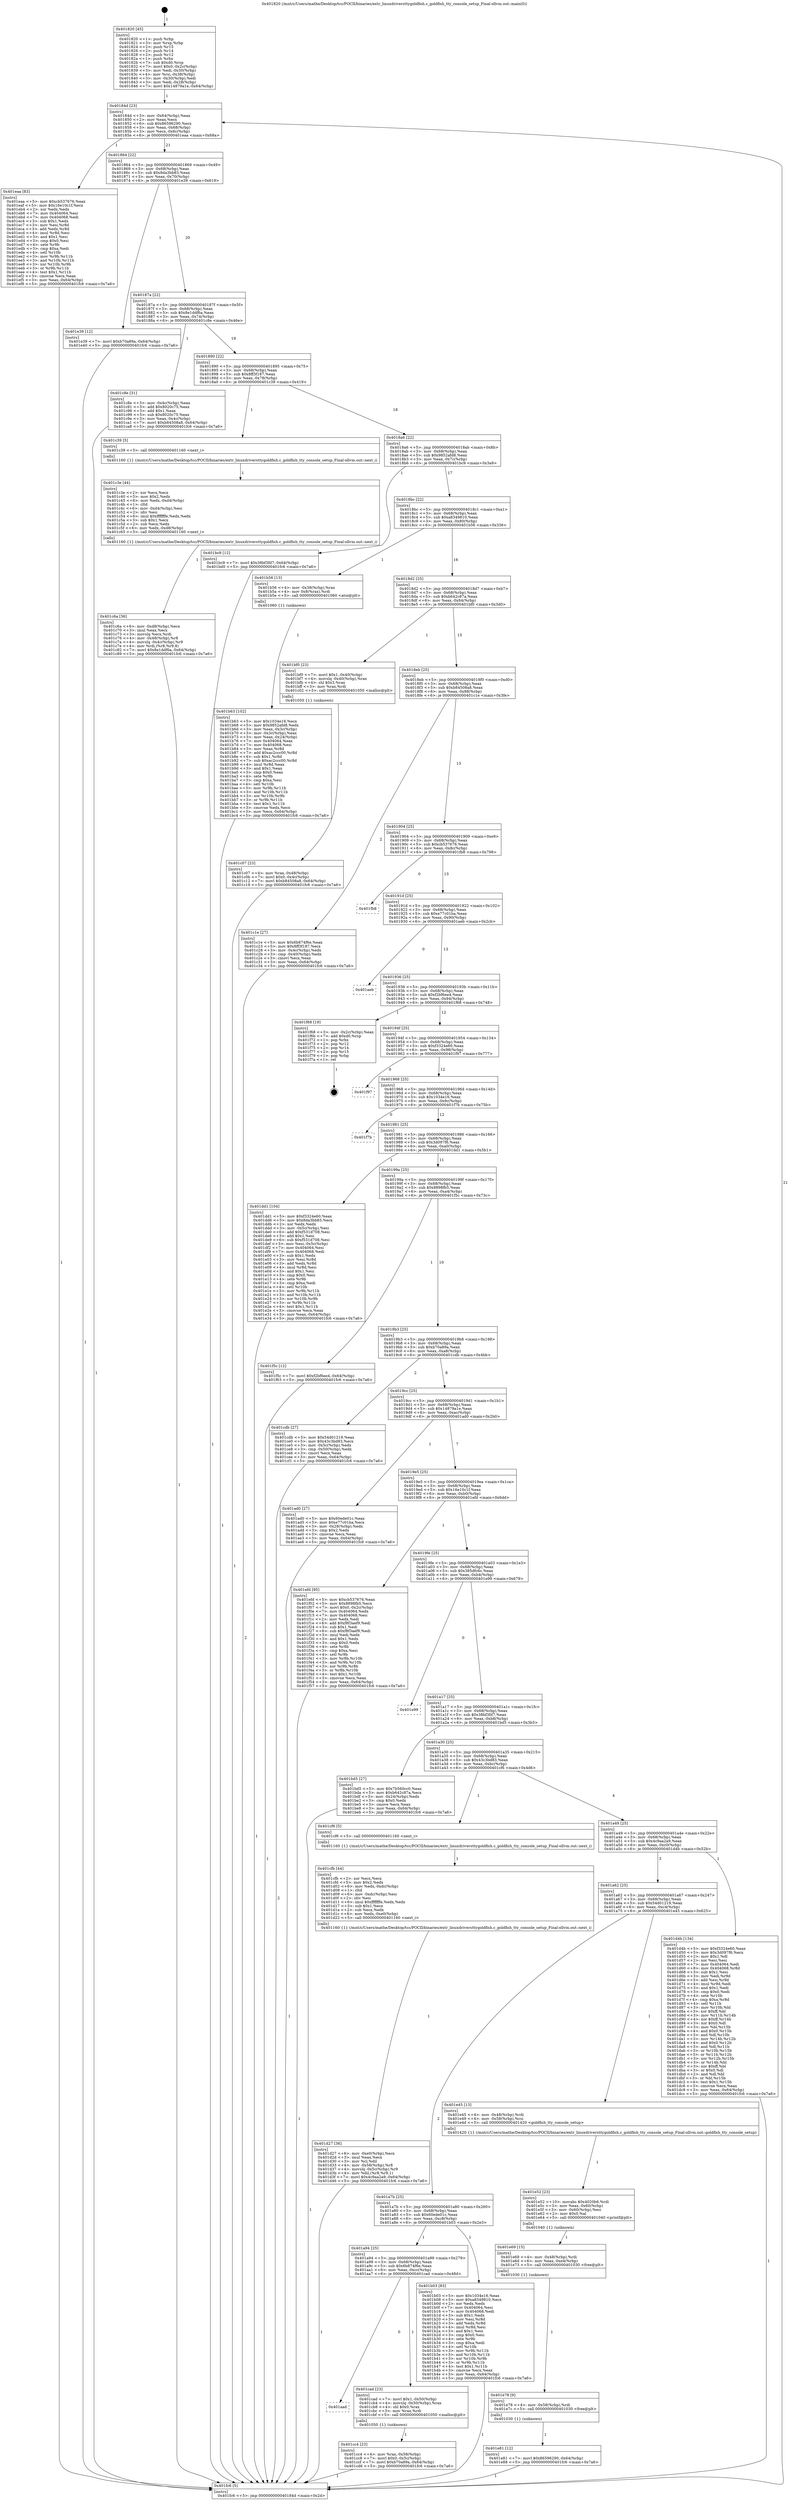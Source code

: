 digraph "0x401820" {
  label = "0x401820 (/mnt/c/Users/mathe/Desktop/tcc/POCII/binaries/extr_linuxdriversttygoldfish.c_goldfish_tty_console_setup_Final-ollvm.out::main(0))"
  labelloc = "t"
  node[shape=record]

  Entry [label="",width=0.3,height=0.3,shape=circle,fillcolor=black,style=filled]
  "0x40184d" [label="{
     0x40184d [23]\l
     | [instrs]\l
     &nbsp;&nbsp;0x40184d \<+3\>: mov -0x64(%rbp),%eax\l
     &nbsp;&nbsp;0x401850 \<+2\>: mov %eax,%ecx\l
     &nbsp;&nbsp;0x401852 \<+6\>: sub $0x86596290,%ecx\l
     &nbsp;&nbsp;0x401858 \<+3\>: mov %eax,-0x68(%rbp)\l
     &nbsp;&nbsp;0x40185b \<+3\>: mov %ecx,-0x6c(%rbp)\l
     &nbsp;&nbsp;0x40185e \<+6\>: je 0000000000401eaa \<main+0x68a\>\l
  }"]
  "0x401eaa" [label="{
     0x401eaa [83]\l
     | [instrs]\l
     &nbsp;&nbsp;0x401eaa \<+5\>: mov $0xcb537676,%eax\l
     &nbsp;&nbsp;0x401eaf \<+5\>: mov $0x16e10c1f,%ecx\l
     &nbsp;&nbsp;0x401eb4 \<+2\>: xor %edx,%edx\l
     &nbsp;&nbsp;0x401eb6 \<+7\>: mov 0x404064,%esi\l
     &nbsp;&nbsp;0x401ebd \<+7\>: mov 0x404068,%edi\l
     &nbsp;&nbsp;0x401ec4 \<+3\>: sub $0x1,%edx\l
     &nbsp;&nbsp;0x401ec7 \<+3\>: mov %esi,%r8d\l
     &nbsp;&nbsp;0x401eca \<+3\>: add %edx,%r8d\l
     &nbsp;&nbsp;0x401ecd \<+4\>: imul %r8d,%esi\l
     &nbsp;&nbsp;0x401ed1 \<+3\>: and $0x1,%esi\l
     &nbsp;&nbsp;0x401ed4 \<+3\>: cmp $0x0,%esi\l
     &nbsp;&nbsp;0x401ed7 \<+4\>: sete %r9b\l
     &nbsp;&nbsp;0x401edb \<+3\>: cmp $0xa,%edi\l
     &nbsp;&nbsp;0x401ede \<+4\>: setl %r10b\l
     &nbsp;&nbsp;0x401ee2 \<+3\>: mov %r9b,%r11b\l
     &nbsp;&nbsp;0x401ee5 \<+3\>: and %r10b,%r11b\l
     &nbsp;&nbsp;0x401ee8 \<+3\>: xor %r10b,%r9b\l
     &nbsp;&nbsp;0x401eeb \<+3\>: or %r9b,%r11b\l
     &nbsp;&nbsp;0x401eee \<+4\>: test $0x1,%r11b\l
     &nbsp;&nbsp;0x401ef2 \<+3\>: cmovne %ecx,%eax\l
     &nbsp;&nbsp;0x401ef5 \<+3\>: mov %eax,-0x64(%rbp)\l
     &nbsp;&nbsp;0x401ef8 \<+5\>: jmp 0000000000401fc6 \<main+0x7a6\>\l
  }"]
  "0x401864" [label="{
     0x401864 [22]\l
     | [instrs]\l
     &nbsp;&nbsp;0x401864 \<+5\>: jmp 0000000000401869 \<main+0x49\>\l
     &nbsp;&nbsp;0x401869 \<+3\>: mov -0x68(%rbp),%eax\l
     &nbsp;&nbsp;0x40186c \<+5\>: sub $0x8da3bb83,%eax\l
     &nbsp;&nbsp;0x401871 \<+3\>: mov %eax,-0x70(%rbp)\l
     &nbsp;&nbsp;0x401874 \<+6\>: je 0000000000401e39 \<main+0x619\>\l
  }"]
  Exit [label="",width=0.3,height=0.3,shape=circle,fillcolor=black,style=filled,peripheries=2]
  "0x401e39" [label="{
     0x401e39 [12]\l
     | [instrs]\l
     &nbsp;&nbsp;0x401e39 \<+7\>: movl $0xb70a89a,-0x64(%rbp)\l
     &nbsp;&nbsp;0x401e40 \<+5\>: jmp 0000000000401fc6 \<main+0x7a6\>\l
  }"]
  "0x40187a" [label="{
     0x40187a [22]\l
     | [instrs]\l
     &nbsp;&nbsp;0x40187a \<+5\>: jmp 000000000040187f \<main+0x5f\>\l
     &nbsp;&nbsp;0x40187f \<+3\>: mov -0x68(%rbp),%eax\l
     &nbsp;&nbsp;0x401882 \<+5\>: sub $0x8e1ddf6a,%eax\l
     &nbsp;&nbsp;0x401887 \<+3\>: mov %eax,-0x74(%rbp)\l
     &nbsp;&nbsp;0x40188a \<+6\>: je 0000000000401c8e \<main+0x46e\>\l
  }"]
  "0x401e81" [label="{
     0x401e81 [12]\l
     | [instrs]\l
     &nbsp;&nbsp;0x401e81 \<+7\>: movl $0x86596290,-0x64(%rbp)\l
     &nbsp;&nbsp;0x401e88 \<+5\>: jmp 0000000000401fc6 \<main+0x7a6\>\l
  }"]
  "0x401c8e" [label="{
     0x401c8e [31]\l
     | [instrs]\l
     &nbsp;&nbsp;0x401c8e \<+3\>: mov -0x4c(%rbp),%eax\l
     &nbsp;&nbsp;0x401c91 \<+5\>: add $0x8020c75,%eax\l
     &nbsp;&nbsp;0x401c96 \<+3\>: add $0x1,%eax\l
     &nbsp;&nbsp;0x401c99 \<+5\>: sub $0x8020c75,%eax\l
     &nbsp;&nbsp;0x401c9e \<+3\>: mov %eax,-0x4c(%rbp)\l
     &nbsp;&nbsp;0x401ca1 \<+7\>: movl $0xb84508a8,-0x64(%rbp)\l
     &nbsp;&nbsp;0x401ca8 \<+5\>: jmp 0000000000401fc6 \<main+0x7a6\>\l
  }"]
  "0x401890" [label="{
     0x401890 [22]\l
     | [instrs]\l
     &nbsp;&nbsp;0x401890 \<+5\>: jmp 0000000000401895 \<main+0x75\>\l
     &nbsp;&nbsp;0x401895 \<+3\>: mov -0x68(%rbp),%eax\l
     &nbsp;&nbsp;0x401898 \<+5\>: sub $0x8ff3f187,%eax\l
     &nbsp;&nbsp;0x40189d \<+3\>: mov %eax,-0x78(%rbp)\l
     &nbsp;&nbsp;0x4018a0 \<+6\>: je 0000000000401c39 \<main+0x419\>\l
  }"]
  "0x401e78" [label="{
     0x401e78 [9]\l
     | [instrs]\l
     &nbsp;&nbsp;0x401e78 \<+4\>: mov -0x58(%rbp),%rdi\l
     &nbsp;&nbsp;0x401e7c \<+5\>: call 0000000000401030 \<free@plt\>\l
     | [calls]\l
     &nbsp;&nbsp;0x401030 \{1\} (unknown)\l
  }"]
  "0x401c39" [label="{
     0x401c39 [5]\l
     | [instrs]\l
     &nbsp;&nbsp;0x401c39 \<+5\>: call 0000000000401160 \<next_i\>\l
     | [calls]\l
     &nbsp;&nbsp;0x401160 \{1\} (/mnt/c/Users/mathe/Desktop/tcc/POCII/binaries/extr_linuxdriversttygoldfish.c_goldfish_tty_console_setup_Final-ollvm.out::next_i)\l
  }"]
  "0x4018a6" [label="{
     0x4018a6 [22]\l
     | [instrs]\l
     &nbsp;&nbsp;0x4018a6 \<+5\>: jmp 00000000004018ab \<main+0x8b\>\l
     &nbsp;&nbsp;0x4018ab \<+3\>: mov -0x68(%rbp),%eax\l
     &nbsp;&nbsp;0x4018ae \<+5\>: sub $0x9852afd8,%eax\l
     &nbsp;&nbsp;0x4018b3 \<+3\>: mov %eax,-0x7c(%rbp)\l
     &nbsp;&nbsp;0x4018b6 \<+6\>: je 0000000000401bc9 \<main+0x3a9\>\l
  }"]
  "0x401e69" [label="{
     0x401e69 [15]\l
     | [instrs]\l
     &nbsp;&nbsp;0x401e69 \<+4\>: mov -0x48(%rbp),%rdi\l
     &nbsp;&nbsp;0x401e6d \<+6\>: mov %eax,-0xe4(%rbp)\l
     &nbsp;&nbsp;0x401e73 \<+5\>: call 0000000000401030 \<free@plt\>\l
     | [calls]\l
     &nbsp;&nbsp;0x401030 \{1\} (unknown)\l
  }"]
  "0x401bc9" [label="{
     0x401bc9 [12]\l
     | [instrs]\l
     &nbsp;&nbsp;0x401bc9 \<+7\>: movl $0x38bf3fd7,-0x64(%rbp)\l
     &nbsp;&nbsp;0x401bd0 \<+5\>: jmp 0000000000401fc6 \<main+0x7a6\>\l
  }"]
  "0x4018bc" [label="{
     0x4018bc [22]\l
     | [instrs]\l
     &nbsp;&nbsp;0x4018bc \<+5\>: jmp 00000000004018c1 \<main+0xa1\>\l
     &nbsp;&nbsp;0x4018c1 \<+3\>: mov -0x68(%rbp),%eax\l
     &nbsp;&nbsp;0x4018c4 \<+5\>: sub $0xa8349810,%eax\l
     &nbsp;&nbsp;0x4018c9 \<+3\>: mov %eax,-0x80(%rbp)\l
     &nbsp;&nbsp;0x4018cc \<+6\>: je 0000000000401b56 \<main+0x336\>\l
  }"]
  "0x401e52" [label="{
     0x401e52 [23]\l
     | [instrs]\l
     &nbsp;&nbsp;0x401e52 \<+10\>: movabs $0x4020b6,%rdi\l
     &nbsp;&nbsp;0x401e5c \<+3\>: mov %eax,-0x60(%rbp)\l
     &nbsp;&nbsp;0x401e5f \<+3\>: mov -0x60(%rbp),%esi\l
     &nbsp;&nbsp;0x401e62 \<+2\>: mov $0x0,%al\l
     &nbsp;&nbsp;0x401e64 \<+5\>: call 0000000000401040 \<printf@plt\>\l
     | [calls]\l
     &nbsp;&nbsp;0x401040 \{1\} (unknown)\l
  }"]
  "0x401b56" [label="{
     0x401b56 [13]\l
     | [instrs]\l
     &nbsp;&nbsp;0x401b56 \<+4\>: mov -0x38(%rbp),%rax\l
     &nbsp;&nbsp;0x401b5a \<+4\>: mov 0x8(%rax),%rdi\l
     &nbsp;&nbsp;0x401b5e \<+5\>: call 0000000000401060 \<atoi@plt\>\l
     | [calls]\l
     &nbsp;&nbsp;0x401060 \{1\} (unknown)\l
  }"]
  "0x4018d2" [label="{
     0x4018d2 [25]\l
     | [instrs]\l
     &nbsp;&nbsp;0x4018d2 \<+5\>: jmp 00000000004018d7 \<main+0xb7\>\l
     &nbsp;&nbsp;0x4018d7 \<+3\>: mov -0x68(%rbp),%eax\l
     &nbsp;&nbsp;0x4018da \<+5\>: sub $0xb642c87a,%eax\l
     &nbsp;&nbsp;0x4018df \<+6\>: mov %eax,-0x84(%rbp)\l
     &nbsp;&nbsp;0x4018e5 \<+6\>: je 0000000000401bf0 \<main+0x3d0\>\l
  }"]
  "0x401d27" [label="{
     0x401d27 [36]\l
     | [instrs]\l
     &nbsp;&nbsp;0x401d27 \<+6\>: mov -0xe0(%rbp),%ecx\l
     &nbsp;&nbsp;0x401d2d \<+3\>: imul %eax,%ecx\l
     &nbsp;&nbsp;0x401d30 \<+3\>: mov %cl,%dil\l
     &nbsp;&nbsp;0x401d33 \<+4\>: mov -0x58(%rbp),%r8\l
     &nbsp;&nbsp;0x401d37 \<+4\>: movslq -0x5c(%rbp),%r9\l
     &nbsp;&nbsp;0x401d3b \<+4\>: mov %dil,(%r8,%r9,1)\l
     &nbsp;&nbsp;0x401d3f \<+7\>: movl $0x4c9aa2a9,-0x64(%rbp)\l
     &nbsp;&nbsp;0x401d46 \<+5\>: jmp 0000000000401fc6 \<main+0x7a6\>\l
  }"]
  "0x401bf0" [label="{
     0x401bf0 [23]\l
     | [instrs]\l
     &nbsp;&nbsp;0x401bf0 \<+7\>: movl $0x1,-0x40(%rbp)\l
     &nbsp;&nbsp;0x401bf7 \<+4\>: movslq -0x40(%rbp),%rax\l
     &nbsp;&nbsp;0x401bfb \<+4\>: shl $0x3,%rax\l
     &nbsp;&nbsp;0x401bff \<+3\>: mov %rax,%rdi\l
     &nbsp;&nbsp;0x401c02 \<+5\>: call 0000000000401050 \<malloc@plt\>\l
     | [calls]\l
     &nbsp;&nbsp;0x401050 \{1\} (unknown)\l
  }"]
  "0x4018eb" [label="{
     0x4018eb [25]\l
     | [instrs]\l
     &nbsp;&nbsp;0x4018eb \<+5\>: jmp 00000000004018f0 \<main+0xd0\>\l
     &nbsp;&nbsp;0x4018f0 \<+3\>: mov -0x68(%rbp),%eax\l
     &nbsp;&nbsp;0x4018f3 \<+5\>: sub $0xb84508a8,%eax\l
     &nbsp;&nbsp;0x4018f8 \<+6\>: mov %eax,-0x88(%rbp)\l
     &nbsp;&nbsp;0x4018fe \<+6\>: je 0000000000401c1e \<main+0x3fe\>\l
  }"]
  "0x401cfb" [label="{
     0x401cfb [44]\l
     | [instrs]\l
     &nbsp;&nbsp;0x401cfb \<+2\>: xor %ecx,%ecx\l
     &nbsp;&nbsp;0x401cfd \<+5\>: mov $0x2,%edx\l
     &nbsp;&nbsp;0x401d02 \<+6\>: mov %edx,-0xdc(%rbp)\l
     &nbsp;&nbsp;0x401d08 \<+1\>: cltd\l
     &nbsp;&nbsp;0x401d09 \<+6\>: mov -0xdc(%rbp),%esi\l
     &nbsp;&nbsp;0x401d0f \<+2\>: idiv %esi\l
     &nbsp;&nbsp;0x401d11 \<+6\>: imul $0xfffffffe,%edx,%edx\l
     &nbsp;&nbsp;0x401d17 \<+3\>: sub $0x1,%ecx\l
     &nbsp;&nbsp;0x401d1a \<+2\>: sub %ecx,%edx\l
     &nbsp;&nbsp;0x401d1c \<+6\>: mov %edx,-0xe0(%rbp)\l
     &nbsp;&nbsp;0x401d22 \<+5\>: call 0000000000401160 \<next_i\>\l
     | [calls]\l
     &nbsp;&nbsp;0x401160 \{1\} (/mnt/c/Users/mathe/Desktop/tcc/POCII/binaries/extr_linuxdriversttygoldfish.c_goldfish_tty_console_setup_Final-ollvm.out::next_i)\l
  }"]
  "0x401c1e" [label="{
     0x401c1e [27]\l
     | [instrs]\l
     &nbsp;&nbsp;0x401c1e \<+5\>: mov $0x6b874f6e,%eax\l
     &nbsp;&nbsp;0x401c23 \<+5\>: mov $0x8ff3f187,%ecx\l
     &nbsp;&nbsp;0x401c28 \<+3\>: mov -0x4c(%rbp),%edx\l
     &nbsp;&nbsp;0x401c2b \<+3\>: cmp -0x40(%rbp),%edx\l
     &nbsp;&nbsp;0x401c2e \<+3\>: cmovl %ecx,%eax\l
     &nbsp;&nbsp;0x401c31 \<+3\>: mov %eax,-0x64(%rbp)\l
     &nbsp;&nbsp;0x401c34 \<+5\>: jmp 0000000000401fc6 \<main+0x7a6\>\l
  }"]
  "0x401904" [label="{
     0x401904 [25]\l
     | [instrs]\l
     &nbsp;&nbsp;0x401904 \<+5\>: jmp 0000000000401909 \<main+0xe9\>\l
     &nbsp;&nbsp;0x401909 \<+3\>: mov -0x68(%rbp),%eax\l
     &nbsp;&nbsp;0x40190c \<+5\>: sub $0xcb537676,%eax\l
     &nbsp;&nbsp;0x401911 \<+6\>: mov %eax,-0x8c(%rbp)\l
     &nbsp;&nbsp;0x401917 \<+6\>: je 0000000000401fb8 \<main+0x798\>\l
  }"]
  "0x401cc4" [label="{
     0x401cc4 [23]\l
     | [instrs]\l
     &nbsp;&nbsp;0x401cc4 \<+4\>: mov %rax,-0x58(%rbp)\l
     &nbsp;&nbsp;0x401cc8 \<+7\>: movl $0x0,-0x5c(%rbp)\l
     &nbsp;&nbsp;0x401ccf \<+7\>: movl $0xb70a89a,-0x64(%rbp)\l
     &nbsp;&nbsp;0x401cd6 \<+5\>: jmp 0000000000401fc6 \<main+0x7a6\>\l
  }"]
  "0x401fb8" [label="{
     0x401fb8\l
  }", style=dashed]
  "0x40191d" [label="{
     0x40191d [25]\l
     | [instrs]\l
     &nbsp;&nbsp;0x40191d \<+5\>: jmp 0000000000401922 \<main+0x102\>\l
     &nbsp;&nbsp;0x401922 \<+3\>: mov -0x68(%rbp),%eax\l
     &nbsp;&nbsp;0x401925 \<+5\>: sub $0xe77c01ba,%eax\l
     &nbsp;&nbsp;0x40192a \<+6\>: mov %eax,-0x90(%rbp)\l
     &nbsp;&nbsp;0x401930 \<+6\>: je 0000000000401aeb \<main+0x2cb\>\l
  }"]
  "0x401aad" [label="{
     0x401aad\l
  }", style=dashed]
  "0x401aeb" [label="{
     0x401aeb\l
  }", style=dashed]
  "0x401936" [label="{
     0x401936 [25]\l
     | [instrs]\l
     &nbsp;&nbsp;0x401936 \<+5\>: jmp 000000000040193b \<main+0x11b\>\l
     &nbsp;&nbsp;0x40193b \<+3\>: mov -0x68(%rbp),%eax\l
     &nbsp;&nbsp;0x40193e \<+5\>: sub $0xf2bf6ee4,%eax\l
     &nbsp;&nbsp;0x401943 \<+6\>: mov %eax,-0x94(%rbp)\l
     &nbsp;&nbsp;0x401949 \<+6\>: je 0000000000401f68 \<main+0x748\>\l
  }"]
  "0x401cad" [label="{
     0x401cad [23]\l
     | [instrs]\l
     &nbsp;&nbsp;0x401cad \<+7\>: movl $0x1,-0x50(%rbp)\l
     &nbsp;&nbsp;0x401cb4 \<+4\>: movslq -0x50(%rbp),%rax\l
     &nbsp;&nbsp;0x401cb8 \<+4\>: shl $0x0,%rax\l
     &nbsp;&nbsp;0x401cbc \<+3\>: mov %rax,%rdi\l
     &nbsp;&nbsp;0x401cbf \<+5\>: call 0000000000401050 \<malloc@plt\>\l
     | [calls]\l
     &nbsp;&nbsp;0x401050 \{1\} (unknown)\l
  }"]
  "0x401f68" [label="{
     0x401f68 [19]\l
     | [instrs]\l
     &nbsp;&nbsp;0x401f68 \<+3\>: mov -0x2c(%rbp),%eax\l
     &nbsp;&nbsp;0x401f6b \<+7\>: add $0xd0,%rsp\l
     &nbsp;&nbsp;0x401f72 \<+1\>: pop %rbx\l
     &nbsp;&nbsp;0x401f73 \<+2\>: pop %r12\l
     &nbsp;&nbsp;0x401f75 \<+2\>: pop %r14\l
     &nbsp;&nbsp;0x401f77 \<+2\>: pop %r15\l
     &nbsp;&nbsp;0x401f79 \<+1\>: pop %rbp\l
     &nbsp;&nbsp;0x401f7a \<+1\>: ret\l
  }"]
  "0x40194f" [label="{
     0x40194f [25]\l
     | [instrs]\l
     &nbsp;&nbsp;0x40194f \<+5\>: jmp 0000000000401954 \<main+0x134\>\l
     &nbsp;&nbsp;0x401954 \<+3\>: mov -0x68(%rbp),%eax\l
     &nbsp;&nbsp;0x401957 \<+5\>: sub $0xf3324e60,%eax\l
     &nbsp;&nbsp;0x40195c \<+6\>: mov %eax,-0x98(%rbp)\l
     &nbsp;&nbsp;0x401962 \<+6\>: je 0000000000401f97 \<main+0x777\>\l
  }"]
  "0x401c6a" [label="{
     0x401c6a [36]\l
     | [instrs]\l
     &nbsp;&nbsp;0x401c6a \<+6\>: mov -0xd8(%rbp),%ecx\l
     &nbsp;&nbsp;0x401c70 \<+3\>: imul %eax,%ecx\l
     &nbsp;&nbsp;0x401c73 \<+3\>: movslq %ecx,%rdi\l
     &nbsp;&nbsp;0x401c76 \<+4\>: mov -0x48(%rbp),%r8\l
     &nbsp;&nbsp;0x401c7a \<+4\>: movslq -0x4c(%rbp),%r9\l
     &nbsp;&nbsp;0x401c7e \<+4\>: mov %rdi,(%r8,%r9,8)\l
     &nbsp;&nbsp;0x401c82 \<+7\>: movl $0x8e1ddf6a,-0x64(%rbp)\l
     &nbsp;&nbsp;0x401c89 \<+5\>: jmp 0000000000401fc6 \<main+0x7a6\>\l
  }"]
  "0x401f97" [label="{
     0x401f97\l
  }", style=dashed]
  "0x401968" [label="{
     0x401968 [25]\l
     | [instrs]\l
     &nbsp;&nbsp;0x401968 \<+5\>: jmp 000000000040196d \<main+0x14d\>\l
     &nbsp;&nbsp;0x40196d \<+3\>: mov -0x68(%rbp),%eax\l
     &nbsp;&nbsp;0x401970 \<+5\>: sub $0x1034e16,%eax\l
     &nbsp;&nbsp;0x401975 \<+6\>: mov %eax,-0x9c(%rbp)\l
     &nbsp;&nbsp;0x40197b \<+6\>: je 0000000000401f7b \<main+0x75b\>\l
  }"]
  "0x401c3e" [label="{
     0x401c3e [44]\l
     | [instrs]\l
     &nbsp;&nbsp;0x401c3e \<+2\>: xor %ecx,%ecx\l
     &nbsp;&nbsp;0x401c40 \<+5\>: mov $0x2,%edx\l
     &nbsp;&nbsp;0x401c45 \<+6\>: mov %edx,-0xd4(%rbp)\l
     &nbsp;&nbsp;0x401c4b \<+1\>: cltd\l
     &nbsp;&nbsp;0x401c4c \<+6\>: mov -0xd4(%rbp),%esi\l
     &nbsp;&nbsp;0x401c52 \<+2\>: idiv %esi\l
     &nbsp;&nbsp;0x401c54 \<+6\>: imul $0xfffffffe,%edx,%edx\l
     &nbsp;&nbsp;0x401c5a \<+3\>: sub $0x1,%ecx\l
     &nbsp;&nbsp;0x401c5d \<+2\>: sub %ecx,%edx\l
     &nbsp;&nbsp;0x401c5f \<+6\>: mov %edx,-0xd8(%rbp)\l
     &nbsp;&nbsp;0x401c65 \<+5\>: call 0000000000401160 \<next_i\>\l
     | [calls]\l
     &nbsp;&nbsp;0x401160 \{1\} (/mnt/c/Users/mathe/Desktop/tcc/POCII/binaries/extr_linuxdriversttygoldfish.c_goldfish_tty_console_setup_Final-ollvm.out::next_i)\l
  }"]
  "0x401f7b" [label="{
     0x401f7b\l
  }", style=dashed]
  "0x401981" [label="{
     0x401981 [25]\l
     | [instrs]\l
     &nbsp;&nbsp;0x401981 \<+5\>: jmp 0000000000401986 \<main+0x166\>\l
     &nbsp;&nbsp;0x401986 \<+3\>: mov -0x68(%rbp),%eax\l
     &nbsp;&nbsp;0x401989 \<+5\>: sub $0x3d097f6,%eax\l
     &nbsp;&nbsp;0x40198e \<+6\>: mov %eax,-0xa0(%rbp)\l
     &nbsp;&nbsp;0x401994 \<+6\>: je 0000000000401dd1 \<main+0x5b1\>\l
  }"]
  "0x401c07" [label="{
     0x401c07 [23]\l
     | [instrs]\l
     &nbsp;&nbsp;0x401c07 \<+4\>: mov %rax,-0x48(%rbp)\l
     &nbsp;&nbsp;0x401c0b \<+7\>: movl $0x0,-0x4c(%rbp)\l
     &nbsp;&nbsp;0x401c12 \<+7\>: movl $0xb84508a8,-0x64(%rbp)\l
     &nbsp;&nbsp;0x401c19 \<+5\>: jmp 0000000000401fc6 \<main+0x7a6\>\l
  }"]
  "0x401dd1" [label="{
     0x401dd1 [104]\l
     | [instrs]\l
     &nbsp;&nbsp;0x401dd1 \<+5\>: mov $0xf3324e60,%eax\l
     &nbsp;&nbsp;0x401dd6 \<+5\>: mov $0x8da3bb83,%ecx\l
     &nbsp;&nbsp;0x401ddb \<+2\>: xor %edx,%edx\l
     &nbsp;&nbsp;0x401ddd \<+3\>: mov -0x5c(%rbp),%esi\l
     &nbsp;&nbsp;0x401de0 \<+6\>: add $0xf531d708,%esi\l
     &nbsp;&nbsp;0x401de6 \<+3\>: add $0x1,%esi\l
     &nbsp;&nbsp;0x401de9 \<+6\>: sub $0xf531d708,%esi\l
     &nbsp;&nbsp;0x401def \<+3\>: mov %esi,-0x5c(%rbp)\l
     &nbsp;&nbsp;0x401df2 \<+7\>: mov 0x404064,%esi\l
     &nbsp;&nbsp;0x401df9 \<+7\>: mov 0x404068,%edi\l
     &nbsp;&nbsp;0x401e00 \<+3\>: sub $0x1,%edx\l
     &nbsp;&nbsp;0x401e03 \<+3\>: mov %esi,%r8d\l
     &nbsp;&nbsp;0x401e06 \<+3\>: add %edx,%r8d\l
     &nbsp;&nbsp;0x401e09 \<+4\>: imul %r8d,%esi\l
     &nbsp;&nbsp;0x401e0d \<+3\>: and $0x1,%esi\l
     &nbsp;&nbsp;0x401e10 \<+3\>: cmp $0x0,%esi\l
     &nbsp;&nbsp;0x401e13 \<+4\>: sete %r9b\l
     &nbsp;&nbsp;0x401e17 \<+3\>: cmp $0xa,%edi\l
     &nbsp;&nbsp;0x401e1a \<+4\>: setl %r10b\l
     &nbsp;&nbsp;0x401e1e \<+3\>: mov %r9b,%r11b\l
     &nbsp;&nbsp;0x401e21 \<+3\>: and %r10b,%r11b\l
     &nbsp;&nbsp;0x401e24 \<+3\>: xor %r10b,%r9b\l
     &nbsp;&nbsp;0x401e27 \<+3\>: or %r9b,%r11b\l
     &nbsp;&nbsp;0x401e2a \<+4\>: test $0x1,%r11b\l
     &nbsp;&nbsp;0x401e2e \<+3\>: cmovne %ecx,%eax\l
     &nbsp;&nbsp;0x401e31 \<+3\>: mov %eax,-0x64(%rbp)\l
     &nbsp;&nbsp;0x401e34 \<+5\>: jmp 0000000000401fc6 \<main+0x7a6\>\l
  }"]
  "0x40199a" [label="{
     0x40199a [25]\l
     | [instrs]\l
     &nbsp;&nbsp;0x40199a \<+5\>: jmp 000000000040199f \<main+0x17f\>\l
     &nbsp;&nbsp;0x40199f \<+3\>: mov -0x68(%rbp),%eax\l
     &nbsp;&nbsp;0x4019a2 \<+5\>: sub $0x8898fb5,%eax\l
     &nbsp;&nbsp;0x4019a7 \<+6\>: mov %eax,-0xa4(%rbp)\l
     &nbsp;&nbsp;0x4019ad \<+6\>: je 0000000000401f5c \<main+0x73c\>\l
  }"]
  "0x401b63" [label="{
     0x401b63 [102]\l
     | [instrs]\l
     &nbsp;&nbsp;0x401b63 \<+5\>: mov $0x1034e16,%ecx\l
     &nbsp;&nbsp;0x401b68 \<+5\>: mov $0x9852afd8,%edx\l
     &nbsp;&nbsp;0x401b6d \<+3\>: mov %eax,-0x3c(%rbp)\l
     &nbsp;&nbsp;0x401b70 \<+3\>: mov -0x3c(%rbp),%eax\l
     &nbsp;&nbsp;0x401b73 \<+3\>: mov %eax,-0x24(%rbp)\l
     &nbsp;&nbsp;0x401b76 \<+7\>: mov 0x404064,%eax\l
     &nbsp;&nbsp;0x401b7d \<+7\>: mov 0x404068,%esi\l
     &nbsp;&nbsp;0x401b84 \<+3\>: mov %eax,%r8d\l
     &nbsp;&nbsp;0x401b87 \<+7\>: add $0xac2ccc00,%r8d\l
     &nbsp;&nbsp;0x401b8e \<+4\>: sub $0x1,%r8d\l
     &nbsp;&nbsp;0x401b92 \<+7\>: sub $0xac2ccc00,%r8d\l
     &nbsp;&nbsp;0x401b99 \<+4\>: imul %r8d,%eax\l
     &nbsp;&nbsp;0x401b9d \<+3\>: and $0x1,%eax\l
     &nbsp;&nbsp;0x401ba0 \<+3\>: cmp $0x0,%eax\l
     &nbsp;&nbsp;0x401ba3 \<+4\>: sete %r9b\l
     &nbsp;&nbsp;0x401ba7 \<+3\>: cmp $0xa,%esi\l
     &nbsp;&nbsp;0x401baa \<+4\>: setl %r10b\l
     &nbsp;&nbsp;0x401bae \<+3\>: mov %r9b,%r11b\l
     &nbsp;&nbsp;0x401bb1 \<+3\>: and %r10b,%r11b\l
     &nbsp;&nbsp;0x401bb4 \<+3\>: xor %r10b,%r9b\l
     &nbsp;&nbsp;0x401bb7 \<+3\>: or %r9b,%r11b\l
     &nbsp;&nbsp;0x401bba \<+4\>: test $0x1,%r11b\l
     &nbsp;&nbsp;0x401bbe \<+3\>: cmovne %edx,%ecx\l
     &nbsp;&nbsp;0x401bc1 \<+3\>: mov %ecx,-0x64(%rbp)\l
     &nbsp;&nbsp;0x401bc4 \<+5\>: jmp 0000000000401fc6 \<main+0x7a6\>\l
  }"]
  "0x401f5c" [label="{
     0x401f5c [12]\l
     | [instrs]\l
     &nbsp;&nbsp;0x401f5c \<+7\>: movl $0xf2bf6ee4,-0x64(%rbp)\l
     &nbsp;&nbsp;0x401f63 \<+5\>: jmp 0000000000401fc6 \<main+0x7a6\>\l
  }"]
  "0x4019b3" [label="{
     0x4019b3 [25]\l
     | [instrs]\l
     &nbsp;&nbsp;0x4019b3 \<+5\>: jmp 00000000004019b8 \<main+0x198\>\l
     &nbsp;&nbsp;0x4019b8 \<+3\>: mov -0x68(%rbp),%eax\l
     &nbsp;&nbsp;0x4019bb \<+5\>: sub $0xb70a89a,%eax\l
     &nbsp;&nbsp;0x4019c0 \<+6\>: mov %eax,-0xa8(%rbp)\l
     &nbsp;&nbsp;0x4019c6 \<+6\>: je 0000000000401cdb \<main+0x4bb\>\l
  }"]
  "0x401a94" [label="{
     0x401a94 [25]\l
     | [instrs]\l
     &nbsp;&nbsp;0x401a94 \<+5\>: jmp 0000000000401a99 \<main+0x279\>\l
     &nbsp;&nbsp;0x401a99 \<+3\>: mov -0x68(%rbp),%eax\l
     &nbsp;&nbsp;0x401a9c \<+5\>: sub $0x6b874f6e,%eax\l
     &nbsp;&nbsp;0x401aa1 \<+6\>: mov %eax,-0xcc(%rbp)\l
     &nbsp;&nbsp;0x401aa7 \<+6\>: je 0000000000401cad \<main+0x48d\>\l
  }"]
  "0x401cdb" [label="{
     0x401cdb [27]\l
     | [instrs]\l
     &nbsp;&nbsp;0x401cdb \<+5\>: mov $0x54d01219,%eax\l
     &nbsp;&nbsp;0x401ce0 \<+5\>: mov $0x43c3bd83,%ecx\l
     &nbsp;&nbsp;0x401ce5 \<+3\>: mov -0x5c(%rbp),%edx\l
     &nbsp;&nbsp;0x401ce8 \<+3\>: cmp -0x50(%rbp),%edx\l
     &nbsp;&nbsp;0x401ceb \<+3\>: cmovl %ecx,%eax\l
     &nbsp;&nbsp;0x401cee \<+3\>: mov %eax,-0x64(%rbp)\l
     &nbsp;&nbsp;0x401cf1 \<+5\>: jmp 0000000000401fc6 \<main+0x7a6\>\l
  }"]
  "0x4019cc" [label="{
     0x4019cc [25]\l
     | [instrs]\l
     &nbsp;&nbsp;0x4019cc \<+5\>: jmp 00000000004019d1 \<main+0x1b1\>\l
     &nbsp;&nbsp;0x4019d1 \<+3\>: mov -0x68(%rbp),%eax\l
     &nbsp;&nbsp;0x4019d4 \<+5\>: sub $0x14879a1e,%eax\l
     &nbsp;&nbsp;0x4019d9 \<+6\>: mov %eax,-0xac(%rbp)\l
     &nbsp;&nbsp;0x4019df \<+6\>: je 0000000000401ad0 \<main+0x2b0\>\l
  }"]
  "0x401b03" [label="{
     0x401b03 [83]\l
     | [instrs]\l
     &nbsp;&nbsp;0x401b03 \<+5\>: mov $0x1034e16,%eax\l
     &nbsp;&nbsp;0x401b08 \<+5\>: mov $0xa8349810,%ecx\l
     &nbsp;&nbsp;0x401b0d \<+2\>: xor %edx,%edx\l
     &nbsp;&nbsp;0x401b0f \<+7\>: mov 0x404064,%esi\l
     &nbsp;&nbsp;0x401b16 \<+7\>: mov 0x404068,%edi\l
     &nbsp;&nbsp;0x401b1d \<+3\>: sub $0x1,%edx\l
     &nbsp;&nbsp;0x401b20 \<+3\>: mov %esi,%r8d\l
     &nbsp;&nbsp;0x401b23 \<+3\>: add %edx,%r8d\l
     &nbsp;&nbsp;0x401b26 \<+4\>: imul %r8d,%esi\l
     &nbsp;&nbsp;0x401b2a \<+3\>: and $0x1,%esi\l
     &nbsp;&nbsp;0x401b2d \<+3\>: cmp $0x0,%esi\l
     &nbsp;&nbsp;0x401b30 \<+4\>: sete %r9b\l
     &nbsp;&nbsp;0x401b34 \<+3\>: cmp $0xa,%edi\l
     &nbsp;&nbsp;0x401b37 \<+4\>: setl %r10b\l
     &nbsp;&nbsp;0x401b3b \<+3\>: mov %r9b,%r11b\l
     &nbsp;&nbsp;0x401b3e \<+3\>: and %r10b,%r11b\l
     &nbsp;&nbsp;0x401b41 \<+3\>: xor %r10b,%r9b\l
     &nbsp;&nbsp;0x401b44 \<+3\>: or %r9b,%r11b\l
     &nbsp;&nbsp;0x401b47 \<+4\>: test $0x1,%r11b\l
     &nbsp;&nbsp;0x401b4b \<+3\>: cmovne %ecx,%eax\l
     &nbsp;&nbsp;0x401b4e \<+3\>: mov %eax,-0x64(%rbp)\l
     &nbsp;&nbsp;0x401b51 \<+5\>: jmp 0000000000401fc6 \<main+0x7a6\>\l
  }"]
  "0x401ad0" [label="{
     0x401ad0 [27]\l
     | [instrs]\l
     &nbsp;&nbsp;0x401ad0 \<+5\>: mov $0x60ede01c,%eax\l
     &nbsp;&nbsp;0x401ad5 \<+5\>: mov $0xe77c01ba,%ecx\l
     &nbsp;&nbsp;0x401ada \<+3\>: mov -0x28(%rbp),%edx\l
     &nbsp;&nbsp;0x401add \<+3\>: cmp $0x2,%edx\l
     &nbsp;&nbsp;0x401ae0 \<+3\>: cmovne %ecx,%eax\l
     &nbsp;&nbsp;0x401ae3 \<+3\>: mov %eax,-0x64(%rbp)\l
     &nbsp;&nbsp;0x401ae6 \<+5\>: jmp 0000000000401fc6 \<main+0x7a6\>\l
  }"]
  "0x4019e5" [label="{
     0x4019e5 [25]\l
     | [instrs]\l
     &nbsp;&nbsp;0x4019e5 \<+5\>: jmp 00000000004019ea \<main+0x1ca\>\l
     &nbsp;&nbsp;0x4019ea \<+3\>: mov -0x68(%rbp),%eax\l
     &nbsp;&nbsp;0x4019ed \<+5\>: sub $0x16e10c1f,%eax\l
     &nbsp;&nbsp;0x4019f2 \<+6\>: mov %eax,-0xb0(%rbp)\l
     &nbsp;&nbsp;0x4019f8 \<+6\>: je 0000000000401efd \<main+0x6dd\>\l
  }"]
  "0x401fc6" [label="{
     0x401fc6 [5]\l
     | [instrs]\l
     &nbsp;&nbsp;0x401fc6 \<+5\>: jmp 000000000040184d \<main+0x2d\>\l
  }"]
  "0x401820" [label="{
     0x401820 [45]\l
     | [instrs]\l
     &nbsp;&nbsp;0x401820 \<+1\>: push %rbp\l
     &nbsp;&nbsp;0x401821 \<+3\>: mov %rsp,%rbp\l
     &nbsp;&nbsp;0x401824 \<+2\>: push %r15\l
     &nbsp;&nbsp;0x401826 \<+2\>: push %r14\l
     &nbsp;&nbsp;0x401828 \<+2\>: push %r12\l
     &nbsp;&nbsp;0x40182a \<+1\>: push %rbx\l
     &nbsp;&nbsp;0x40182b \<+7\>: sub $0xd0,%rsp\l
     &nbsp;&nbsp;0x401832 \<+7\>: movl $0x0,-0x2c(%rbp)\l
     &nbsp;&nbsp;0x401839 \<+3\>: mov %edi,-0x30(%rbp)\l
     &nbsp;&nbsp;0x40183c \<+4\>: mov %rsi,-0x38(%rbp)\l
     &nbsp;&nbsp;0x401840 \<+3\>: mov -0x30(%rbp),%edi\l
     &nbsp;&nbsp;0x401843 \<+3\>: mov %edi,-0x28(%rbp)\l
     &nbsp;&nbsp;0x401846 \<+7\>: movl $0x14879a1e,-0x64(%rbp)\l
  }"]
  "0x401a7b" [label="{
     0x401a7b [25]\l
     | [instrs]\l
     &nbsp;&nbsp;0x401a7b \<+5\>: jmp 0000000000401a80 \<main+0x260\>\l
     &nbsp;&nbsp;0x401a80 \<+3\>: mov -0x68(%rbp),%eax\l
     &nbsp;&nbsp;0x401a83 \<+5\>: sub $0x60ede01c,%eax\l
     &nbsp;&nbsp;0x401a88 \<+6\>: mov %eax,-0xc8(%rbp)\l
     &nbsp;&nbsp;0x401a8e \<+6\>: je 0000000000401b03 \<main+0x2e3\>\l
  }"]
  "0x401efd" [label="{
     0x401efd [95]\l
     | [instrs]\l
     &nbsp;&nbsp;0x401efd \<+5\>: mov $0xcb537676,%eax\l
     &nbsp;&nbsp;0x401f02 \<+5\>: mov $0x8898fb5,%ecx\l
     &nbsp;&nbsp;0x401f07 \<+7\>: movl $0x0,-0x2c(%rbp)\l
     &nbsp;&nbsp;0x401f0e \<+7\>: mov 0x404064,%edx\l
     &nbsp;&nbsp;0x401f15 \<+7\>: mov 0x404068,%esi\l
     &nbsp;&nbsp;0x401f1c \<+2\>: mov %edx,%edi\l
     &nbsp;&nbsp;0x401f1e \<+6\>: add $0xf8f3aef9,%edi\l
     &nbsp;&nbsp;0x401f24 \<+3\>: sub $0x1,%edi\l
     &nbsp;&nbsp;0x401f27 \<+6\>: sub $0xf8f3aef9,%edi\l
     &nbsp;&nbsp;0x401f2d \<+3\>: imul %edi,%edx\l
     &nbsp;&nbsp;0x401f30 \<+3\>: and $0x1,%edx\l
     &nbsp;&nbsp;0x401f33 \<+3\>: cmp $0x0,%edx\l
     &nbsp;&nbsp;0x401f36 \<+4\>: sete %r8b\l
     &nbsp;&nbsp;0x401f3a \<+3\>: cmp $0xa,%esi\l
     &nbsp;&nbsp;0x401f3d \<+4\>: setl %r9b\l
     &nbsp;&nbsp;0x401f41 \<+3\>: mov %r8b,%r10b\l
     &nbsp;&nbsp;0x401f44 \<+3\>: and %r9b,%r10b\l
     &nbsp;&nbsp;0x401f47 \<+3\>: xor %r9b,%r8b\l
     &nbsp;&nbsp;0x401f4a \<+3\>: or %r8b,%r10b\l
     &nbsp;&nbsp;0x401f4d \<+4\>: test $0x1,%r10b\l
     &nbsp;&nbsp;0x401f51 \<+3\>: cmovne %ecx,%eax\l
     &nbsp;&nbsp;0x401f54 \<+3\>: mov %eax,-0x64(%rbp)\l
     &nbsp;&nbsp;0x401f57 \<+5\>: jmp 0000000000401fc6 \<main+0x7a6\>\l
  }"]
  "0x4019fe" [label="{
     0x4019fe [25]\l
     | [instrs]\l
     &nbsp;&nbsp;0x4019fe \<+5\>: jmp 0000000000401a03 \<main+0x1e3\>\l
     &nbsp;&nbsp;0x401a03 \<+3\>: mov -0x68(%rbp),%eax\l
     &nbsp;&nbsp;0x401a06 \<+5\>: sub $0x385dfc6c,%eax\l
     &nbsp;&nbsp;0x401a0b \<+6\>: mov %eax,-0xb4(%rbp)\l
     &nbsp;&nbsp;0x401a11 \<+6\>: je 0000000000401e99 \<main+0x679\>\l
  }"]
  "0x401e45" [label="{
     0x401e45 [13]\l
     | [instrs]\l
     &nbsp;&nbsp;0x401e45 \<+4\>: mov -0x48(%rbp),%rdi\l
     &nbsp;&nbsp;0x401e49 \<+4\>: mov -0x58(%rbp),%rsi\l
     &nbsp;&nbsp;0x401e4d \<+5\>: call 0000000000401420 \<goldfish_tty_console_setup\>\l
     | [calls]\l
     &nbsp;&nbsp;0x401420 \{1\} (/mnt/c/Users/mathe/Desktop/tcc/POCII/binaries/extr_linuxdriversttygoldfish.c_goldfish_tty_console_setup_Final-ollvm.out::goldfish_tty_console_setup)\l
  }"]
  "0x401e99" [label="{
     0x401e99\l
  }", style=dashed]
  "0x401a17" [label="{
     0x401a17 [25]\l
     | [instrs]\l
     &nbsp;&nbsp;0x401a17 \<+5\>: jmp 0000000000401a1c \<main+0x1fc\>\l
     &nbsp;&nbsp;0x401a1c \<+3\>: mov -0x68(%rbp),%eax\l
     &nbsp;&nbsp;0x401a1f \<+5\>: sub $0x38bf3fd7,%eax\l
     &nbsp;&nbsp;0x401a24 \<+6\>: mov %eax,-0xb8(%rbp)\l
     &nbsp;&nbsp;0x401a2a \<+6\>: je 0000000000401bd5 \<main+0x3b5\>\l
  }"]
  "0x401a62" [label="{
     0x401a62 [25]\l
     | [instrs]\l
     &nbsp;&nbsp;0x401a62 \<+5\>: jmp 0000000000401a67 \<main+0x247\>\l
     &nbsp;&nbsp;0x401a67 \<+3\>: mov -0x68(%rbp),%eax\l
     &nbsp;&nbsp;0x401a6a \<+5\>: sub $0x54d01219,%eax\l
     &nbsp;&nbsp;0x401a6f \<+6\>: mov %eax,-0xc4(%rbp)\l
     &nbsp;&nbsp;0x401a75 \<+6\>: je 0000000000401e45 \<main+0x625\>\l
  }"]
  "0x401bd5" [label="{
     0x401bd5 [27]\l
     | [instrs]\l
     &nbsp;&nbsp;0x401bd5 \<+5\>: mov $0x7b560cc0,%eax\l
     &nbsp;&nbsp;0x401bda \<+5\>: mov $0xb642c87a,%ecx\l
     &nbsp;&nbsp;0x401bdf \<+3\>: mov -0x24(%rbp),%edx\l
     &nbsp;&nbsp;0x401be2 \<+3\>: cmp $0x0,%edx\l
     &nbsp;&nbsp;0x401be5 \<+3\>: cmove %ecx,%eax\l
     &nbsp;&nbsp;0x401be8 \<+3\>: mov %eax,-0x64(%rbp)\l
     &nbsp;&nbsp;0x401beb \<+5\>: jmp 0000000000401fc6 \<main+0x7a6\>\l
  }"]
  "0x401a30" [label="{
     0x401a30 [25]\l
     | [instrs]\l
     &nbsp;&nbsp;0x401a30 \<+5\>: jmp 0000000000401a35 \<main+0x215\>\l
     &nbsp;&nbsp;0x401a35 \<+3\>: mov -0x68(%rbp),%eax\l
     &nbsp;&nbsp;0x401a38 \<+5\>: sub $0x43c3bd83,%eax\l
     &nbsp;&nbsp;0x401a3d \<+6\>: mov %eax,-0xbc(%rbp)\l
     &nbsp;&nbsp;0x401a43 \<+6\>: je 0000000000401cf6 \<main+0x4d6\>\l
  }"]
  "0x401d4b" [label="{
     0x401d4b [134]\l
     | [instrs]\l
     &nbsp;&nbsp;0x401d4b \<+5\>: mov $0xf3324e60,%eax\l
     &nbsp;&nbsp;0x401d50 \<+5\>: mov $0x3d097f6,%ecx\l
     &nbsp;&nbsp;0x401d55 \<+2\>: mov $0x1,%dl\l
     &nbsp;&nbsp;0x401d57 \<+2\>: xor %esi,%esi\l
     &nbsp;&nbsp;0x401d59 \<+7\>: mov 0x404064,%edi\l
     &nbsp;&nbsp;0x401d60 \<+8\>: mov 0x404068,%r8d\l
     &nbsp;&nbsp;0x401d68 \<+3\>: sub $0x1,%esi\l
     &nbsp;&nbsp;0x401d6b \<+3\>: mov %edi,%r9d\l
     &nbsp;&nbsp;0x401d6e \<+3\>: add %esi,%r9d\l
     &nbsp;&nbsp;0x401d71 \<+4\>: imul %r9d,%edi\l
     &nbsp;&nbsp;0x401d75 \<+3\>: and $0x1,%edi\l
     &nbsp;&nbsp;0x401d78 \<+3\>: cmp $0x0,%edi\l
     &nbsp;&nbsp;0x401d7b \<+4\>: sete %r10b\l
     &nbsp;&nbsp;0x401d7f \<+4\>: cmp $0xa,%r8d\l
     &nbsp;&nbsp;0x401d83 \<+4\>: setl %r11b\l
     &nbsp;&nbsp;0x401d87 \<+3\>: mov %r10b,%bl\l
     &nbsp;&nbsp;0x401d8a \<+3\>: xor $0xff,%bl\l
     &nbsp;&nbsp;0x401d8d \<+3\>: mov %r11b,%r14b\l
     &nbsp;&nbsp;0x401d90 \<+4\>: xor $0xff,%r14b\l
     &nbsp;&nbsp;0x401d94 \<+3\>: xor $0x0,%dl\l
     &nbsp;&nbsp;0x401d97 \<+3\>: mov %bl,%r15b\l
     &nbsp;&nbsp;0x401d9a \<+4\>: and $0x0,%r15b\l
     &nbsp;&nbsp;0x401d9e \<+3\>: and %dl,%r10b\l
     &nbsp;&nbsp;0x401da1 \<+3\>: mov %r14b,%r12b\l
     &nbsp;&nbsp;0x401da4 \<+4\>: and $0x0,%r12b\l
     &nbsp;&nbsp;0x401da8 \<+3\>: and %dl,%r11b\l
     &nbsp;&nbsp;0x401dab \<+3\>: or %r10b,%r15b\l
     &nbsp;&nbsp;0x401dae \<+3\>: or %r11b,%r12b\l
     &nbsp;&nbsp;0x401db1 \<+3\>: xor %r12b,%r15b\l
     &nbsp;&nbsp;0x401db4 \<+3\>: or %r14b,%bl\l
     &nbsp;&nbsp;0x401db7 \<+3\>: xor $0xff,%bl\l
     &nbsp;&nbsp;0x401dba \<+3\>: or $0x0,%dl\l
     &nbsp;&nbsp;0x401dbd \<+2\>: and %dl,%bl\l
     &nbsp;&nbsp;0x401dbf \<+3\>: or %bl,%r15b\l
     &nbsp;&nbsp;0x401dc2 \<+4\>: test $0x1,%r15b\l
     &nbsp;&nbsp;0x401dc6 \<+3\>: cmovne %ecx,%eax\l
     &nbsp;&nbsp;0x401dc9 \<+3\>: mov %eax,-0x64(%rbp)\l
     &nbsp;&nbsp;0x401dcc \<+5\>: jmp 0000000000401fc6 \<main+0x7a6\>\l
  }"]
  "0x401cf6" [label="{
     0x401cf6 [5]\l
     | [instrs]\l
     &nbsp;&nbsp;0x401cf6 \<+5\>: call 0000000000401160 \<next_i\>\l
     | [calls]\l
     &nbsp;&nbsp;0x401160 \{1\} (/mnt/c/Users/mathe/Desktop/tcc/POCII/binaries/extr_linuxdriversttygoldfish.c_goldfish_tty_console_setup_Final-ollvm.out::next_i)\l
  }"]
  "0x401a49" [label="{
     0x401a49 [25]\l
     | [instrs]\l
     &nbsp;&nbsp;0x401a49 \<+5\>: jmp 0000000000401a4e \<main+0x22e\>\l
     &nbsp;&nbsp;0x401a4e \<+3\>: mov -0x68(%rbp),%eax\l
     &nbsp;&nbsp;0x401a51 \<+5\>: sub $0x4c9aa2a9,%eax\l
     &nbsp;&nbsp;0x401a56 \<+6\>: mov %eax,-0xc0(%rbp)\l
     &nbsp;&nbsp;0x401a5c \<+6\>: je 0000000000401d4b \<main+0x52b\>\l
  }"]
  Entry -> "0x401820" [label=" 1"]
  "0x40184d" -> "0x401eaa" [label=" 1"]
  "0x40184d" -> "0x401864" [label=" 21"]
  "0x401f68" -> Exit [label=" 1"]
  "0x401864" -> "0x401e39" [label=" 1"]
  "0x401864" -> "0x40187a" [label=" 20"]
  "0x401f5c" -> "0x401fc6" [label=" 1"]
  "0x40187a" -> "0x401c8e" [label=" 1"]
  "0x40187a" -> "0x401890" [label=" 19"]
  "0x401efd" -> "0x401fc6" [label=" 1"]
  "0x401890" -> "0x401c39" [label=" 1"]
  "0x401890" -> "0x4018a6" [label=" 18"]
  "0x401eaa" -> "0x401fc6" [label=" 1"]
  "0x4018a6" -> "0x401bc9" [label=" 1"]
  "0x4018a6" -> "0x4018bc" [label=" 17"]
  "0x401e81" -> "0x401fc6" [label=" 1"]
  "0x4018bc" -> "0x401b56" [label=" 1"]
  "0x4018bc" -> "0x4018d2" [label=" 16"]
  "0x401e78" -> "0x401e81" [label=" 1"]
  "0x4018d2" -> "0x401bf0" [label=" 1"]
  "0x4018d2" -> "0x4018eb" [label=" 15"]
  "0x401e69" -> "0x401e78" [label=" 1"]
  "0x4018eb" -> "0x401c1e" [label=" 2"]
  "0x4018eb" -> "0x401904" [label=" 13"]
  "0x401e52" -> "0x401e69" [label=" 1"]
  "0x401904" -> "0x401fb8" [label=" 0"]
  "0x401904" -> "0x40191d" [label=" 13"]
  "0x401e45" -> "0x401e52" [label=" 1"]
  "0x40191d" -> "0x401aeb" [label=" 0"]
  "0x40191d" -> "0x401936" [label=" 13"]
  "0x401e39" -> "0x401fc6" [label=" 1"]
  "0x401936" -> "0x401f68" [label=" 1"]
  "0x401936" -> "0x40194f" [label=" 12"]
  "0x401dd1" -> "0x401fc6" [label=" 1"]
  "0x40194f" -> "0x401f97" [label=" 0"]
  "0x40194f" -> "0x401968" [label=" 12"]
  "0x401d27" -> "0x401fc6" [label=" 1"]
  "0x401968" -> "0x401f7b" [label=" 0"]
  "0x401968" -> "0x401981" [label=" 12"]
  "0x401cfb" -> "0x401d27" [label=" 1"]
  "0x401981" -> "0x401dd1" [label=" 1"]
  "0x401981" -> "0x40199a" [label=" 11"]
  "0x401cf6" -> "0x401cfb" [label=" 1"]
  "0x40199a" -> "0x401f5c" [label=" 1"]
  "0x40199a" -> "0x4019b3" [label=" 10"]
  "0x401cdb" -> "0x401fc6" [label=" 2"]
  "0x4019b3" -> "0x401cdb" [label=" 2"]
  "0x4019b3" -> "0x4019cc" [label=" 8"]
  "0x401cc4" -> "0x401fc6" [label=" 1"]
  "0x4019cc" -> "0x401ad0" [label=" 1"]
  "0x4019cc" -> "0x4019e5" [label=" 7"]
  "0x401ad0" -> "0x401fc6" [label=" 1"]
  "0x401820" -> "0x40184d" [label=" 1"]
  "0x401fc6" -> "0x40184d" [label=" 21"]
  "0x401cad" -> "0x401cc4" [label=" 1"]
  "0x4019e5" -> "0x401efd" [label=" 1"]
  "0x4019e5" -> "0x4019fe" [label=" 6"]
  "0x401a94" -> "0x401cad" [label=" 1"]
  "0x4019fe" -> "0x401e99" [label=" 0"]
  "0x4019fe" -> "0x401a17" [label=" 6"]
  "0x401d4b" -> "0x401fc6" [label=" 1"]
  "0x401a17" -> "0x401bd5" [label=" 1"]
  "0x401a17" -> "0x401a30" [label=" 5"]
  "0x401c6a" -> "0x401fc6" [label=" 1"]
  "0x401a30" -> "0x401cf6" [label=" 1"]
  "0x401a30" -> "0x401a49" [label=" 4"]
  "0x401c3e" -> "0x401c6a" [label=" 1"]
  "0x401a49" -> "0x401d4b" [label=" 1"]
  "0x401a49" -> "0x401a62" [label=" 3"]
  "0x401c8e" -> "0x401fc6" [label=" 1"]
  "0x401a62" -> "0x401e45" [label=" 1"]
  "0x401a62" -> "0x401a7b" [label=" 2"]
  "0x401a94" -> "0x401aad" [label=" 0"]
  "0x401a7b" -> "0x401b03" [label=" 1"]
  "0x401a7b" -> "0x401a94" [label=" 1"]
  "0x401b03" -> "0x401fc6" [label=" 1"]
  "0x401b56" -> "0x401b63" [label=" 1"]
  "0x401b63" -> "0x401fc6" [label=" 1"]
  "0x401bc9" -> "0x401fc6" [label=" 1"]
  "0x401bd5" -> "0x401fc6" [label=" 1"]
  "0x401bf0" -> "0x401c07" [label=" 1"]
  "0x401c07" -> "0x401fc6" [label=" 1"]
  "0x401c1e" -> "0x401fc6" [label=" 2"]
  "0x401c39" -> "0x401c3e" [label=" 1"]
}

